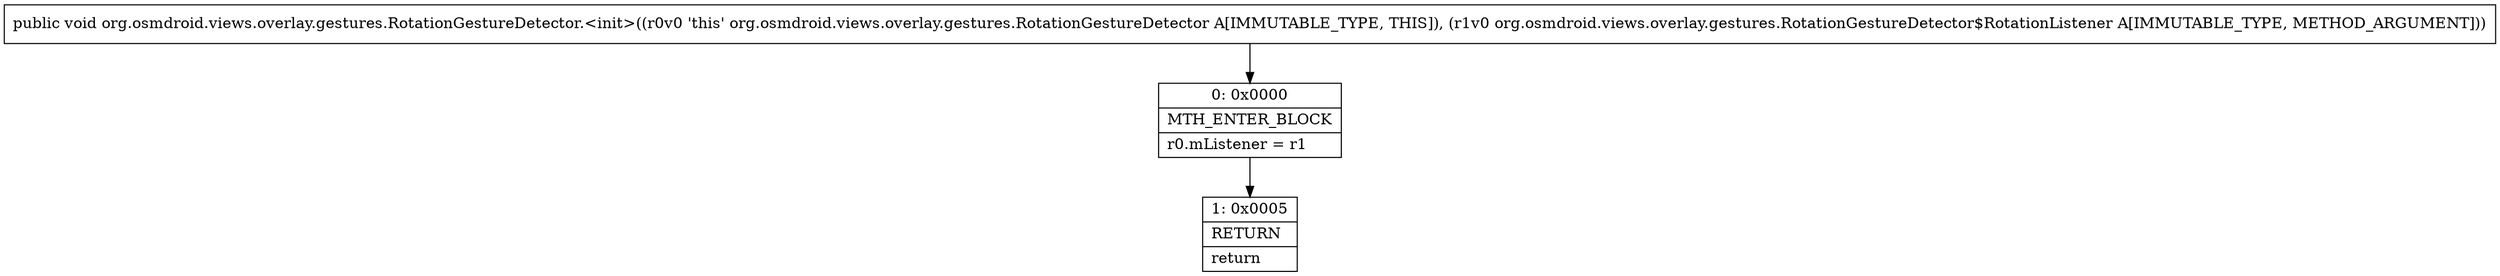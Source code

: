 digraph "CFG fororg.osmdroid.views.overlay.gestures.RotationGestureDetector.\<init\>(Lorg\/osmdroid\/views\/overlay\/gestures\/RotationGestureDetector$RotationListener;)V" {
Node_0 [shape=record,label="{0\:\ 0x0000|MTH_ENTER_BLOCK\l|r0.mListener = r1\l}"];
Node_1 [shape=record,label="{1\:\ 0x0005|RETURN\l|return\l}"];
MethodNode[shape=record,label="{public void org.osmdroid.views.overlay.gestures.RotationGestureDetector.\<init\>((r0v0 'this' org.osmdroid.views.overlay.gestures.RotationGestureDetector A[IMMUTABLE_TYPE, THIS]), (r1v0 org.osmdroid.views.overlay.gestures.RotationGestureDetector$RotationListener A[IMMUTABLE_TYPE, METHOD_ARGUMENT])) }"];
MethodNode -> Node_0;
Node_0 -> Node_1;
}

